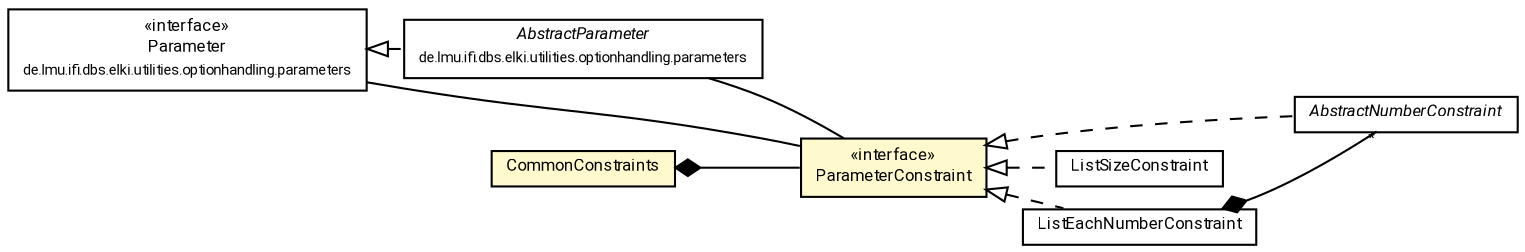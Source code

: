 #!/usr/local/bin/dot
#
# Class diagram 
# Generated by UMLGraph version R5_7_2-60-g0e99a6 (http://www.spinellis.gr/umlgraph/)
#

digraph G {
	graph [fontnames="svg"]
	edge [fontname="Roboto",fontsize=7,labelfontname="Roboto",labelfontsize=7,color="black"];
	node [fontname="Roboto",fontcolor="black",fontsize=8,shape=plaintext,margin=0,width=0,height=0];
	nodesep=0.15;
	ranksep=0.25;
	rankdir=LR;
	// de.lmu.ifi.dbs.elki.utilities.optionhandling.parameters.AbstractParameter<THIS extends de.lmu.ifi.dbs.elki.utilities.optionhandling.parameters.AbstractParameter<THIS, T>, T>
	c8029686 [label=<<table title="de.lmu.ifi.dbs.elki.utilities.optionhandling.parameters.AbstractParameter" border="0" cellborder="1" cellspacing="0" cellpadding="2" href="../parameters/AbstractParameter.html" target="_parent">
		<tr><td><table border="0" cellspacing="0" cellpadding="1">
		<tr><td align="center" balign="center"> <font face="Roboto"><i>AbstractParameter</i></font> </td></tr>
		<tr><td align="center" balign="center"> <font face="Roboto" point-size="7.0">de.lmu.ifi.dbs.elki.utilities.optionhandling.parameters</font> </td></tr>
		</table></td></tr>
		</table>>, URL="../parameters/AbstractParameter.html"];
	// de.lmu.ifi.dbs.elki.utilities.optionhandling.parameters.Parameter<T>
	c8029703 [label=<<table title="de.lmu.ifi.dbs.elki.utilities.optionhandling.parameters.Parameter" border="0" cellborder="1" cellspacing="0" cellpadding="2" href="../parameters/Parameter.html" target="_parent">
		<tr><td><table border="0" cellspacing="0" cellpadding="1">
		<tr><td align="center" balign="center"> &#171;interface&#187; </td></tr>
		<tr><td align="center" balign="center"> <font face="Roboto">Parameter</font> </td></tr>
		<tr><td align="center" balign="center"> <font face="Roboto" point-size="7.0">de.lmu.ifi.dbs.elki.utilities.optionhandling.parameters</font> </td></tr>
		</table></td></tr>
		</table>>, URL="../parameters/Parameter.html"];
	// de.lmu.ifi.dbs.elki.utilities.optionhandling.constraints.AbstractNumberConstraint
	c8029709 [label=<<table title="de.lmu.ifi.dbs.elki.utilities.optionhandling.constraints.AbstractNumberConstraint" border="0" cellborder="1" cellspacing="0" cellpadding="2" href="AbstractNumberConstraint.html" target="_parent">
		<tr><td><table border="0" cellspacing="0" cellpadding="1">
		<tr><td align="center" balign="center"> <font face="Roboto"><i>AbstractNumberConstraint</i></font> </td></tr>
		</table></td></tr>
		</table>>, URL="AbstractNumberConstraint.html"];
	// de.lmu.ifi.dbs.elki.utilities.optionhandling.constraints.CommonConstraints
	c8029710 [label=<<table title="de.lmu.ifi.dbs.elki.utilities.optionhandling.constraints.CommonConstraints" border="0" cellborder="1" cellspacing="0" cellpadding="2" bgcolor="LemonChiffon" href="CommonConstraints.html" target="_parent">
		<tr><td><table border="0" cellspacing="0" cellpadding="1">
		<tr><td align="center" balign="center"> <font face="Roboto">CommonConstraints</font> </td></tr>
		</table></td></tr>
		</table>>, URL="CommonConstraints.html"];
	// de.lmu.ifi.dbs.elki.utilities.optionhandling.constraints.ParameterConstraint<T>
	c8029712 [label=<<table title="de.lmu.ifi.dbs.elki.utilities.optionhandling.constraints.ParameterConstraint" border="0" cellborder="1" cellspacing="0" cellpadding="2" bgcolor="lemonChiffon" href="ParameterConstraint.html" target="_parent">
		<tr><td><table border="0" cellspacing="0" cellpadding="1">
		<tr><td align="center" balign="center"> &#171;interface&#187; </td></tr>
		<tr><td align="center" balign="center"> <font face="Roboto">ParameterConstraint</font> </td></tr>
		</table></td></tr>
		</table>>, URL="ParameterConstraint.html"];
	// de.lmu.ifi.dbs.elki.utilities.optionhandling.constraints.ListSizeConstraint
	c8029713 [label=<<table title="de.lmu.ifi.dbs.elki.utilities.optionhandling.constraints.ListSizeConstraint" border="0" cellborder="1" cellspacing="0" cellpadding="2" href="ListSizeConstraint.html" target="_parent">
		<tr><td><table border="0" cellspacing="0" cellpadding="1">
		<tr><td align="center" balign="center"> <font face="Roboto">ListSizeConstraint</font> </td></tr>
		</table></td></tr>
		</table>>, URL="ListSizeConstraint.html"];
	// de.lmu.ifi.dbs.elki.utilities.optionhandling.constraints.ListEachNumberConstraint<T>
	c8029715 [label=<<table title="de.lmu.ifi.dbs.elki.utilities.optionhandling.constraints.ListEachNumberConstraint" border="0" cellborder="1" cellspacing="0" cellpadding="2" href="ListEachNumberConstraint.html" target="_parent">
		<tr><td><table border="0" cellspacing="0" cellpadding="1">
		<tr><td align="center" balign="center"> <font face="Roboto">ListEachNumberConstraint</font> </td></tr>
		</table></td></tr>
		</table>>, URL="ListEachNumberConstraint.html"];
	// de.lmu.ifi.dbs.elki.utilities.optionhandling.parameters.AbstractParameter<THIS extends de.lmu.ifi.dbs.elki.utilities.optionhandling.parameters.AbstractParameter<THIS, T>, T> implements de.lmu.ifi.dbs.elki.utilities.optionhandling.parameters.Parameter<T>
	c8029703 -> c8029686 [arrowtail=empty,style=dashed,dir=back,weight=9];
	// de.lmu.ifi.dbs.elki.utilities.optionhandling.parameters.AbstractParameter<THIS extends de.lmu.ifi.dbs.elki.utilities.optionhandling.parameters.AbstractParameter<THIS, T>, T> assoc de.lmu.ifi.dbs.elki.utilities.optionhandling.constraints.ParameterConstraint<T>
	c8029686 -> c8029712 [arrowhead=none,weight=2];
	// de.lmu.ifi.dbs.elki.utilities.optionhandling.parameters.Parameter<T> assoc de.lmu.ifi.dbs.elki.utilities.optionhandling.constraints.ParameterConstraint<T>
	c8029703 -> c8029712 [arrowhead=none,weight=2];
	// de.lmu.ifi.dbs.elki.utilities.optionhandling.constraints.AbstractNumberConstraint implements de.lmu.ifi.dbs.elki.utilities.optionhandling.constraints.ParameterConstraint<T>
	c8029712 -> c8029709 [arrowtail=empty,style=dashed,dir=back,weight=9];
	// de.lmu.ifi.dbs.elki.utilities.optionhandling.constraints.CommonConstraints composed de.lmu.ifi.dbs.elki.utilities.optionhandling.constraints.ParameterConstraint<T>
	c8029710 -> c8029712 [arrowhead=none,arrowtail=diamond,dir=back,weight=6];
	// de.lmu.ifi.dbs.elki.utilities.optionhandling.constraints.ListSizeConstraint implements de.lmu.ifi.dbs.elki.utilities.optionhandling.constraints.ParameterConstraint<T>
	c8029712 -> c8029713 [arrowtail=empty,style=dashed,dir=back,weight=9];
	// de.lmu.ifi.dbs.elki.utilities.optionhandling.constraints.ListEachNumberConstraint<T> implements de.lmu.ifi.dbs.elki.utilities.optionhandling.constraints.ParameterConstraint<T>
	c8029712 -> c8029715 [arrowtail=empty,style=dashed,dir=back,weight=9];
	// de.lmu.ifi.dbs.elki.utilities.optionhandling.constraints.ListEachNumberConstraint<T> composed de.lmu.ifi.dbs.elki.utilities.optionhandling.constraints.AbstractNumberConstraint
	c8029715 -> c8029709 [arrowhead=none,arrowtail=diamond,dir=back,weight=6,headlabel="*"];
}

